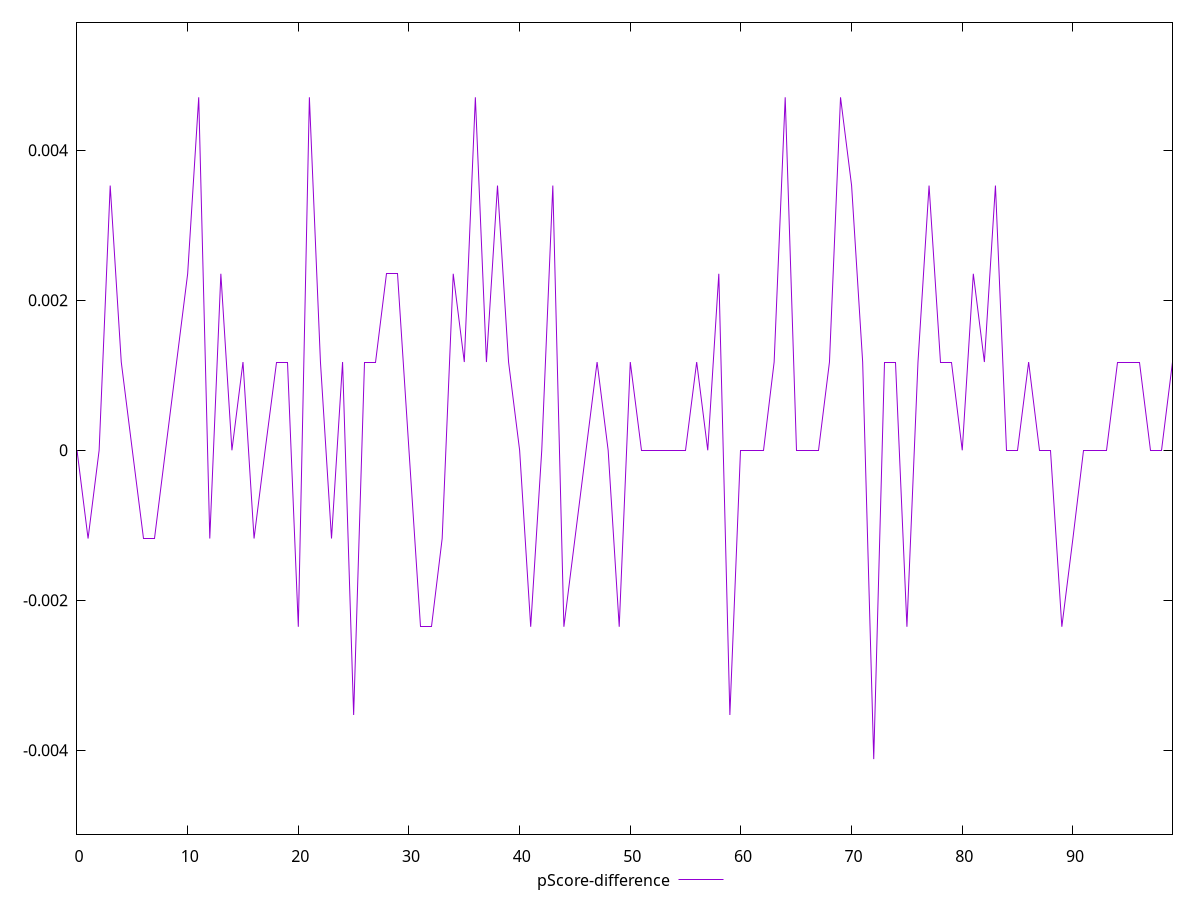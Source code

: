 reset

$pScoreDifference <<EOF
0 0
1 -0.0011764705882352788
2 0
3 0.003529411764705892
4 0.0011764705882352788
5 0
6 -0.0011764705882352788
7 -0.0011764705882352788
8 0
9 0.0011764705882352788
10 0.002352941176470613
11 0.004705882352941171
12 -0.0011764705882352788
13 0.002352941176470613
14 0
15 0.0011764705882352788
16 -0.0011764705882352788
17 0
18 0.0011764705882352788
19 0.0011764705882352788
20 -0.002352941176470613
21 0.004705882352941171
22 0.0011764705882352788
23 -0.0011764705882352788
24 0.0011764705882352788
25 -0.003529411764705892
26 0.0011764705882352788
27 0.0011764705882352788
28 0.002352941176470613
29 0.002352941176470613
30 0
31 -0.002352941176470613
32 -0.002352941176470613
33 -0.0011764705882352788
34 0.002352941176470613
35 0.0011764705882352788
36 0.004705882352941171
37 0.0011764705882352788
38 0.003529411764705892
39 0.0011764705882352788
40 0
41 -0.002352941176470613
42 0
43 0.003529411764705892
44 -0.002352941176470613
45 -0.0011764705882352788
46 0
47 0.0011764705882352788
48 0
49 -0.002352941176470613
50 0.0011764705882352788
51 0
52 0
53 0
54 0
55 0
56 0.0011764705882352788
57 0
58 0.002352941176470613
59 -0.003529411764705892
60 0
61 0
62 0
63 0.0011764705882352788
64 0.004705882352941171
65 0
66 0
67 0
68 0.0011764705882352788
69 0.004705882352941171
70 0.003529411764705892
71 0.0011764705882352788
72 -0.004117647058823559
73 0.0011764705882352788
74 0.0011764705882352788
75 -0.002352941176470613
76 0.0011764705882352788
77 0.003529411764705892
78 0.0011764705882352788
79 0.0011764705882352788
80 0
81 0.002352941176470613
82 0.0011764705882352788
83 0.003529411764705892
84 0
85 0
86 0.0011764705882352788
87 0
88 0
89 -0.002352941176470613
90 -0.0011764705882352788
91 0
92 0
93 0
94 0.0011764705882352788
95 0.0011764705882352788
96 0.0011764705882352788
97 0
98 0
99 0.0011764705882352788
EOF

set key outside below
set xrange [0:99]
set yrange [-0.005117647058823559:0.005705882352941171]
set trange [-0.005117647058823559:0.005705882352941171]
set terminal svg size 640, 500 enhanced background rgb 'white'
set output "reports/report_00030_2021-02-24T20-42-31.540Z/uses-http2/samples/agenda/pScore-difference/values.svg"

plot $pScoreDifference title "pScore-difference" with line

reset
